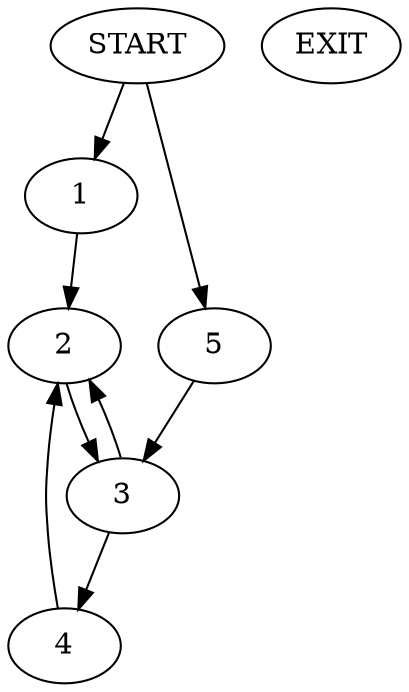 digraph {
0 [label="START"]
6 [label="EXIT"]
0 -> 1
1 -> 2
2 -> 3
3 -> 4
3 -> 2
0 -> 5
5 -> 3
4 -> 2
}
